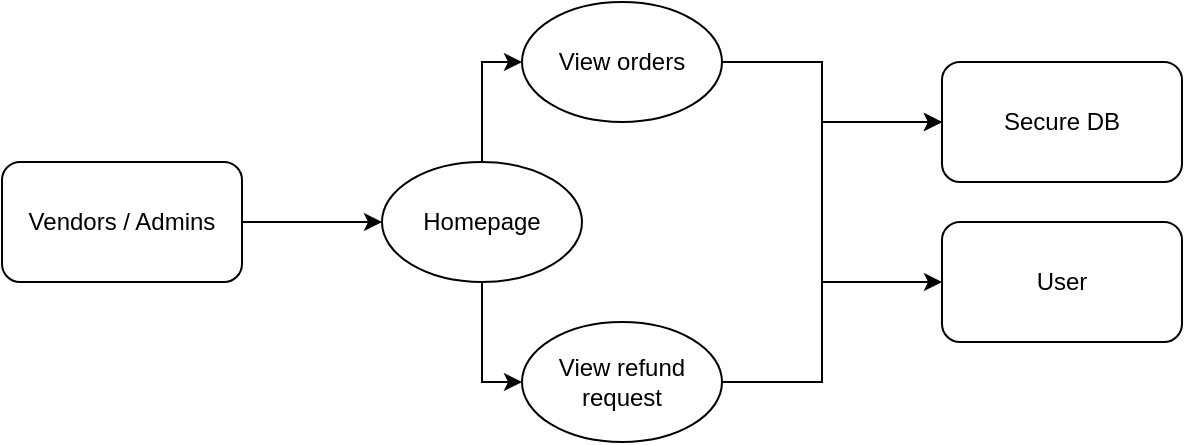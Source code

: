 <mxfile version="17.4.6" type="device"><diagram id="M-C2Gta1n7-CnMu-yfYz" name="Page-1"><mxGraphModel dx="1022" dy="389" grid="1" gridSize="10" guides="1" tooltips="1" connect="1" arrows="1" fold="1" page="1" pageScale="1" pageWidth="850" pageHeight="1100" math="0" shadow="0"><root><mxCell id="0"/><mxCell id="1" parent="0"/><mxCell id="0UHoyqX05MFjk-31nx-o-33" style="edgeStyle=orthogonalEdgeStyle;rounded=0;orthogonalLoop=1;jettySize=auto;html=1;exitX=1;exitY=0.5;exitDx=0;exitDy=0;entryX=0;entryY=0.5;entryDx=0;entryDy=0;" edge="1" parent="1" source="0UHoyqX05MFjk-31nx-o-2" target="0UHoyqX05MFjk-31nx-o-18"><mxGeometry relative="1" as="geometry"/></mxCell><mxCell id="0UHoyqX05MFjk-31nx-o-2" value="Vendors / Admins" style="rounded=1;whiteSpace=wrap;html=1;" vertex="1" parent="1"><mxGeometry x="40" y="210" width="120" height="60" as="geometry"/></mxCell><mxCell id="0UHoyqX05MFjk-31nx-o-34" style="edgeStyle=orthogonalEdgeStyle;rounded=0;orthogonalLoop=1;jettySize=auto;html=1;exitX=0.5;exitY=0;exitDx=0;exitDy=0;entryX=0;entryY=0.5;entryDx=0;entryDy=0;" edge="1" parent="1" source="0UHoyqX05MFjk-31nx-o-18" target="0UHoyqX05MFjk-31nx-o-32"><mxGeometry relative="1" as="geometry"/></mxCell><mxCell id="0UHoyqX05MFjk-31nx-o-55" style="edgeStyle=orthogonalEdgeStyle;rounded=0;orthogonalLoop=1;jettySize=auto;html=1;exitX=0.5;exitY=1;exitDx=0;exitDy=0;entryX=0;entryY=0.5;entryDx=0;entryDy=0;" edge="1" parent="1" source="0UHoyqX05MFjk-31nx-o-18" target="0UHoyqX05MFjk-31nx-o-48"><mxGeometry relative="1" as="geometry"/></mxCell><mxCell id="0UHoyqX05MFjk-31nx-o-18" value="Homepage" style="ellipse;whiteSpace=wrap;html=1;" vertex="1" parent="1"><mxGeometry x="230" y="210" width="100" height="60" as="geometry"/></mxCell><mxCell id="0UHoyqX05MFjk-31nx-o-50" style="edgeStyle=orthogonalEdgeStyle;rounded=0;orthogonalLoop=1;jettySize=auto;html=1;exitX=1;exitY=0.5;exitDx=0;exitDy=0;entryX=0;entryY=0.5;entryDx=0;entryDy=0;" edge="1" parent="1" source="0UHoyqX05MFjk-31nx-o-32" target="0UHoyqX05MFjk-31nx-o-36"><mxGeometry relative="1" as="geometry"><Array as="points"><mxPoint x="450" y="160"/><mxPoint x="450" y="190"/></Array></mxGeometry></mxCell><mxCell id="0UHoyqX05MFjk-31nx-o-32" value="View orders" style="ellipse;whiteSpace=wrap;html=1;" vertex="1" parent="1"><mxGeometry x="300" y="130" width="100" height="60" as="geometry"/></mxCell><mxCell id="0UHoyqX05MFjk-31nx-o-36" value="Secure DB" style="rounded=1;whiteSpace=wrap;html=1;" vertex="1" parent="1"><mxGeometry x="510" y="160" width="120" height="60" as="geometry"/></mxCell><mxCell id="0UHoyqX05MFjk-31nx-o-52" style="edgeStyle=orthogonalEdgeStyle;rounded=0;orthogonalLoop=1;jettySize=auto;html=1;exitX=1;exitY=0.5;exitDx=0;exitDy=0;entryX=0;entryY=0.5;entryDx=0;entryDy=0;" edge="1" parent="1" source="0UHoyqX05MFjk-31nx-o-48" target="0UHoyqX05MFjk-31nx-o-36"><mxGeometry relative="1" as="geometry"><Array as="points"><mxPoint x="450" y="320"/><mxPoint x="450" y="190"/></Array></mxGeometry></mxCell><mxCell id="0UHoyqX05MFjk-31nx-o-53" style="edgeStyle=orthogonalEdgeStyle;rounded=0;orthogonalLoop=1;jettySize=auto;html=1;exitX=1;exitY=0.5;exitDx=0;exitDy=0;entryX=0;entryY=0.5;entryDx=0;entryDy=0;" edge="1" parent="1" source="0UHoyqX05MFjk-31nx-o-48" target="0UHoyqX05MFjk-31nx-o-51"><mxGeometry relative="1" as="geometry"><Array as="points"><mxPoint x="450" y="320"/><mxPoint x="450" y="270"/></Array></mxGeometry></mxCell><mxCell id="0UHoyqX05MFjk-31nx-o-48" value="View refund request" style="ellipse;whiteSpace=wrap;html=1;" vertex="1" parent="1"><mxGeometry x="300" y="290" width="100" height="60" as="geometry"/></mxCell><mxCell id="0UHoyqX05MFjk-31nx-o-51" value="User" style="rounded=1;whiteSpace=wrap;html=1;" vertex="1" parent="1"><mxGeometry x="510" y="240" width="120" height="60" as="geometry"/></mxCell></root></mxGraphModel></diagram></mxfile>